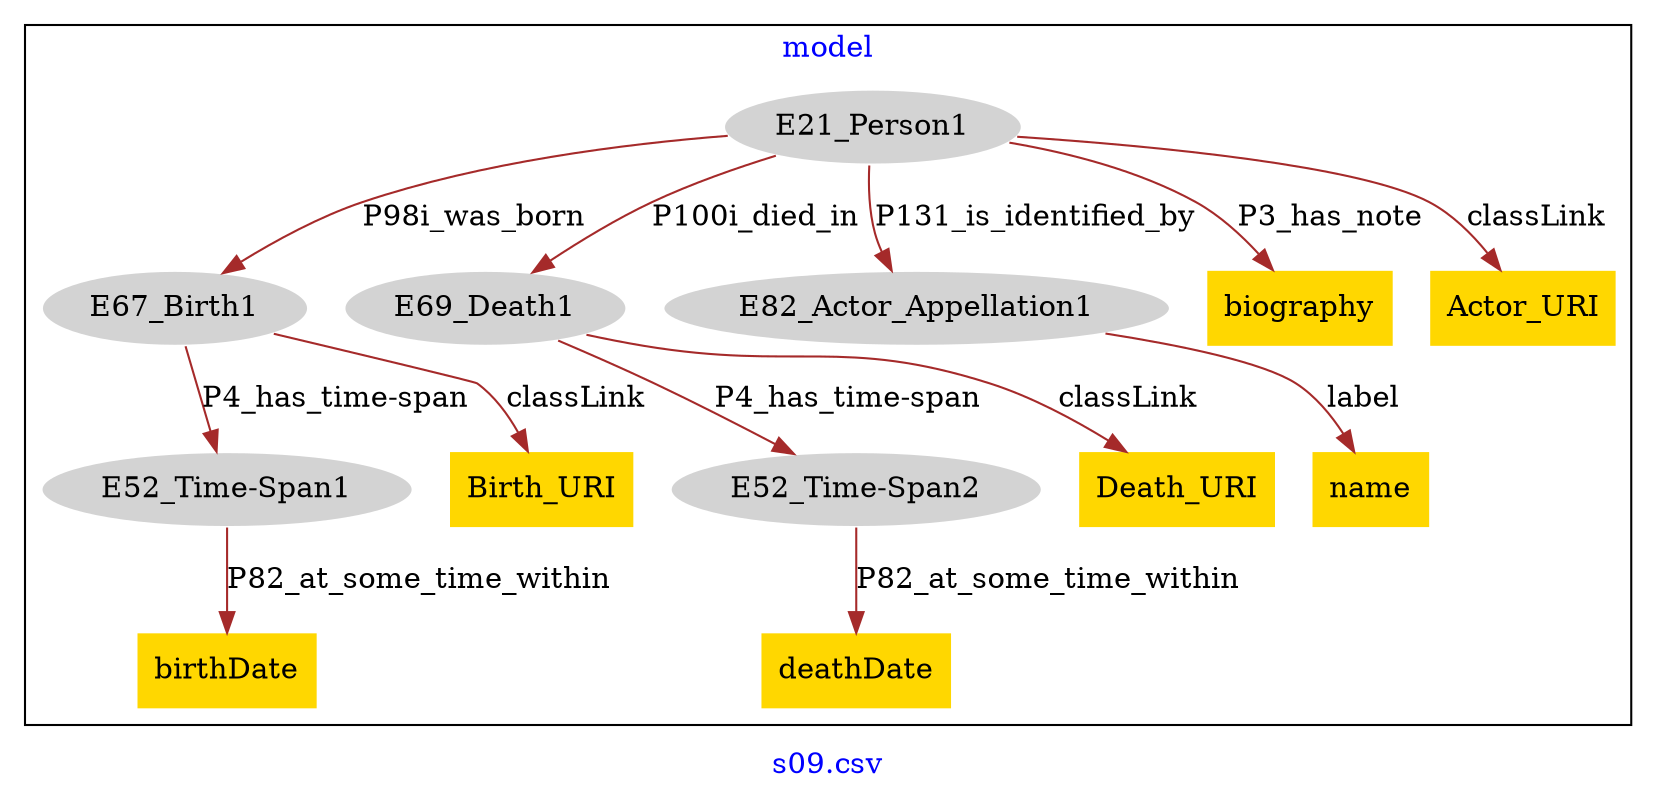 digraph n0 {
fontcolor="blue"
remincross="true"
label="s09.csv"
subgraph cluster {
label="model"
n2[style="filled",color="white",fillcolor="lightgray",label="E21_Person1"];
n3[style="filled",color="white",fillcolor="lightgray",label="E67_Birth1"];
n4[style="filled",color="white",fillcolor="lightgray",label="E69_Death1"];
n5[style="filled",color="white",fillcolor="lightgray",label="E82_Actor_Appellation1"];
n6[style="filled",color="white",fillcolor="lightgray",label="E52_Time-Span1"];
n7[style="filled",color="white",fillcolor="lightgray",label="E52_Time-Span2"];
n8[shape="plaintext",style="filled",fillcolor="gold",label="deathDate"];
n9[shape="plaintext",style="filled",fillcolor="gold",label="birthDate"];
n10[shape="plaintext",style="filled",fillcolor="gold",label="biography"];
n11[shape="plaintext",style="filled",fillcolor="gold",label="name"];
n12[shape="plaintext",style="filled",fillcolor="gold",label="Birth_URI"];
n13[shape="plaintext",style="filled",fillcolor="gold",label="Death_URI"];
n14[shape="plaintext",style="filled",fillcolor="gold",label="Actor_URI"];
}
n2 -> n3[color="brown",fontcolor="black",label="P98i_was_born"]
n2 -> n4[color="brown",fontcolor="black",label="P100i_died_in"]
n2 -> n5[color="brown",fontcolor="black",label="P131_is_identified_by"]
n3 -> n6[color="brown",fontcolor="black",label="P4_has_time-span"]
n4 -> n7[color="brown",fontcolor="black",label="P4_has_time-span"]
n7 -> n8[color="brown",fontcolor="black",label="P82_at_some_time_within"]
n6 -> n9[color="brown",fontcolor="black",label="P82_at_some_time_within"]
n2 -> n10[color="brown",fontcolor="black",label="P3_has_note"]
n5 -> n11[color="brown",fontcolor="black",label="label"]
n3 -> n12[color="brown",fontcolor="black",label="classLink"]
n4 -> n13[color="brown",fontcolor="black",label="classLink"]
n2 -> n14[color="brown",fontcolor="black",label="classLink"]
}
